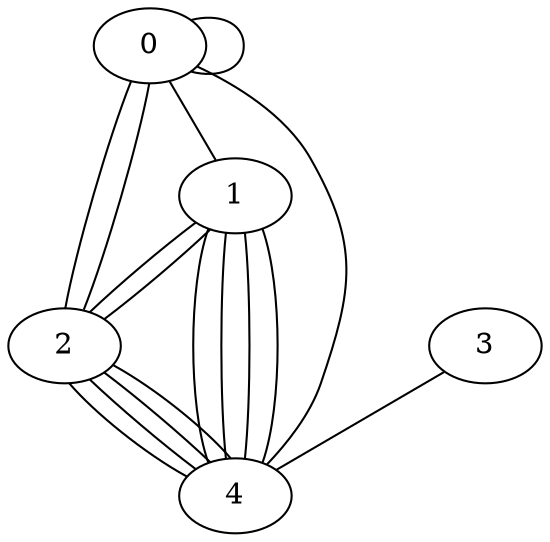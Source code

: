 graph graphname { 0;  1;  2;  4;  3; 0--0; 0--1; 0--2; 0--2; 0--4; 1--2; 1--2; 1--4; 1--4; 1--4; 1--4; 2--4; 2--4; 2--4; 2--4; 3--4; }